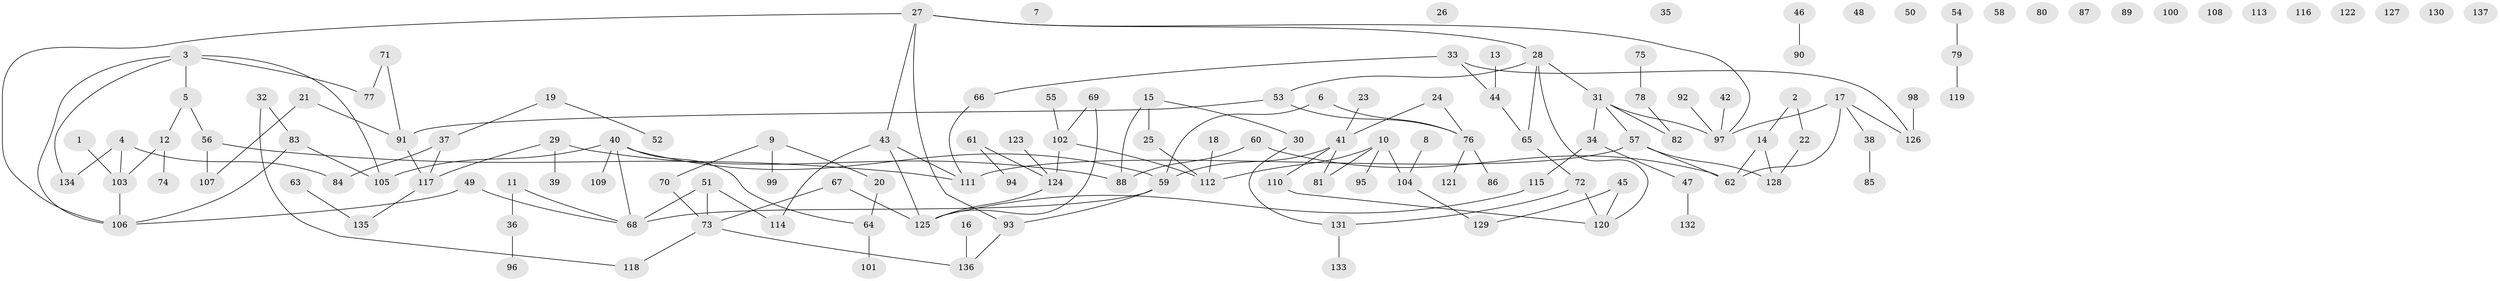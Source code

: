 // Generated by graph-tools (version 1.1) at 2025/33/03/09/25 02:33:58]
// undirected, 137 vertices, 150 edges
graph export_dot {
graph [start="1"]
  node [color=gray90,style=filled];
  1;
  2;
  3;
  4;
  5;
  6;
  7;
  8;
  9;
  10;
  11;
  12;
  13;
  14;
  15;
  16;
  17;
  18;
  19;
  20;
  21;
  22;
  23;
  24;
  25;
  26;
  27;
  28;
  29;
  30;
  31;
  32;
  33;
  34;
  35;
  36;
  37;
  38;
  39;
  40;
  41;
  42;
  43;
  44;
  45;
  46;
  47;
  48;
  49;
  50;
  51;
  52;
  53;
  54;
  55;
  56;
  57;
  58;
  59;
  60;
  61;
  62;
  63;
  64;
  65;
  66;
  67;
  68;
  69;
  70;
  71;
  72;
  73;
  74;
  75;
  76;
  77;
  78;
  79;
  80;
  81;
  82;
  83;
  84;
  85;
  86;
  87;
  88;
  89;
  90;
  91;
  92;
  93;
  94;
  95;
  96;
  97;
  98;
  99;
  100;
  101;
  102;
  103;
  104;
  105;
  106;
  107;
  108;
  109;
  110;
  111;
  112;
  113;
  114;
  115;
  116;
  117;
  118;
  119;
  120;
  121;
  122;
  123;
  124;
  125;
  126;
  127;
  128;
  129;
  130;
  131;
  132;
  133;
  134;
  135;
  136;
  137;
  1 -- 103;
  2 -- 14;
  2 -- 22;
  3 -- 5;
  3 -- 77;
  3 -- 105;
  3 -- 106;
  3 -- 134;
  4 -- 84;
  4 -- 103;
  4 -- 134;
  5 -- 12;
  5 -- 56;
  6 -- 59;
  6 -- 76;
  8 -- 104;
  9 -- 20;
  9 -- 70;
  9 -- 99;
  10 -- 81;
  10 -- 95;
  10 -- 104;
  10 -- 112;
  11 -- 36;
  11 -- 68;
  12 -- 74;
  12 -- 103;
  13 -- 44;
  14 -- 62;
  14 -- 128;
  15 -- 25;
  15 -- 30;
  15 -- 88;
  16 -- 136;
  17 -- 38;
  17 -- 62;
  17 -- 97;
  17 -- 126;
  18 -- 112;
  19 -- 37;
  19 -- 52;
  20 -- 64;
  21 -- 91;
  21 -- 107;
  22 -- 128;
  23 -- 41;
  24 -- 41;
  24 -- 76;
  25 -- 112;
  27 -- 28;
  27 -- 43;
  27 -- 93;
  27 -- 97;
  27 -- 106;
  28 -- 31;
  28 -- 53;
  28 -- 65;
  28 -- 120;
  29 -- 39;
  29 -- 88;
  29 -- 117;
  30 -- 131;
  31 -- 34;
  31 -- 57;
  31 -- 82;
  31 -- 97;
  32 -- 83;
  32 -- 118;
  33 -- 44;
  33 -- 66;
  33 -- 126;
  34 -- 47;
  34 -- 115;
  36 -- 96;
  37 -- 84;
  37 -- 117;
  38 -- 85;
  40 -- 59;
  40 -- 64;
  40 -- 68;
  40 -- 105;
  40 -- 109;
  41 -- 59;
  41 -- 81;
  41 -- 110;
  42 -- 97;
  43 -- 111;
  43 -- 114;
  43 -- 125;
  44 -- 65;
  45 -- 120;
  45 -- 129;
  46 -- 90;
  47 -- 132;
  49 -- 68;
  49 -- 106;
  51 -- 68;
  51 -- 73;
  51 -- 114;
  53 -- 76;
  53 -- 91;
  54 -- 79;
  55 -- 102;
  56 -- 107;
  56 -- 111;
  57 -- 62;
  57 -- 111;
  57 -- 128;
  59 -- 68;
  59 -- 93;
  60 -- 62;
  60 -- 88;
  61 -- 94;
  61 -- 124;
  63 -- 135;
  64 -- 101;
  65 -- 72;
  66 -- 111;
  67 -- 73;
  67 -- 125;
  69 -- 102;
  69 -- 125;
  70 -- 73;
  71 -- 77;
  71 -- 91;
  72 -- 120;
  72 -- 131;
  73 -- 118;
  73 -- 136;
  75 -- 78;
  76 -- 86;
  76 -- 121;
  78 -- 82;
  79 -- 119;
  83 -- 105;
  83 -- 106;
  91 -- 117;
  92 -- 97;
  93 -- 136;
  98 -- 126;
  102 -- 112;
  102 -- 124;
  103 -- 106;
  104 -- 129;
  110 -- 120;
  115 -- 125;
  117 -- 135;
  123 -- 124;
  124 -- 125;
  131 -- 133;
}
